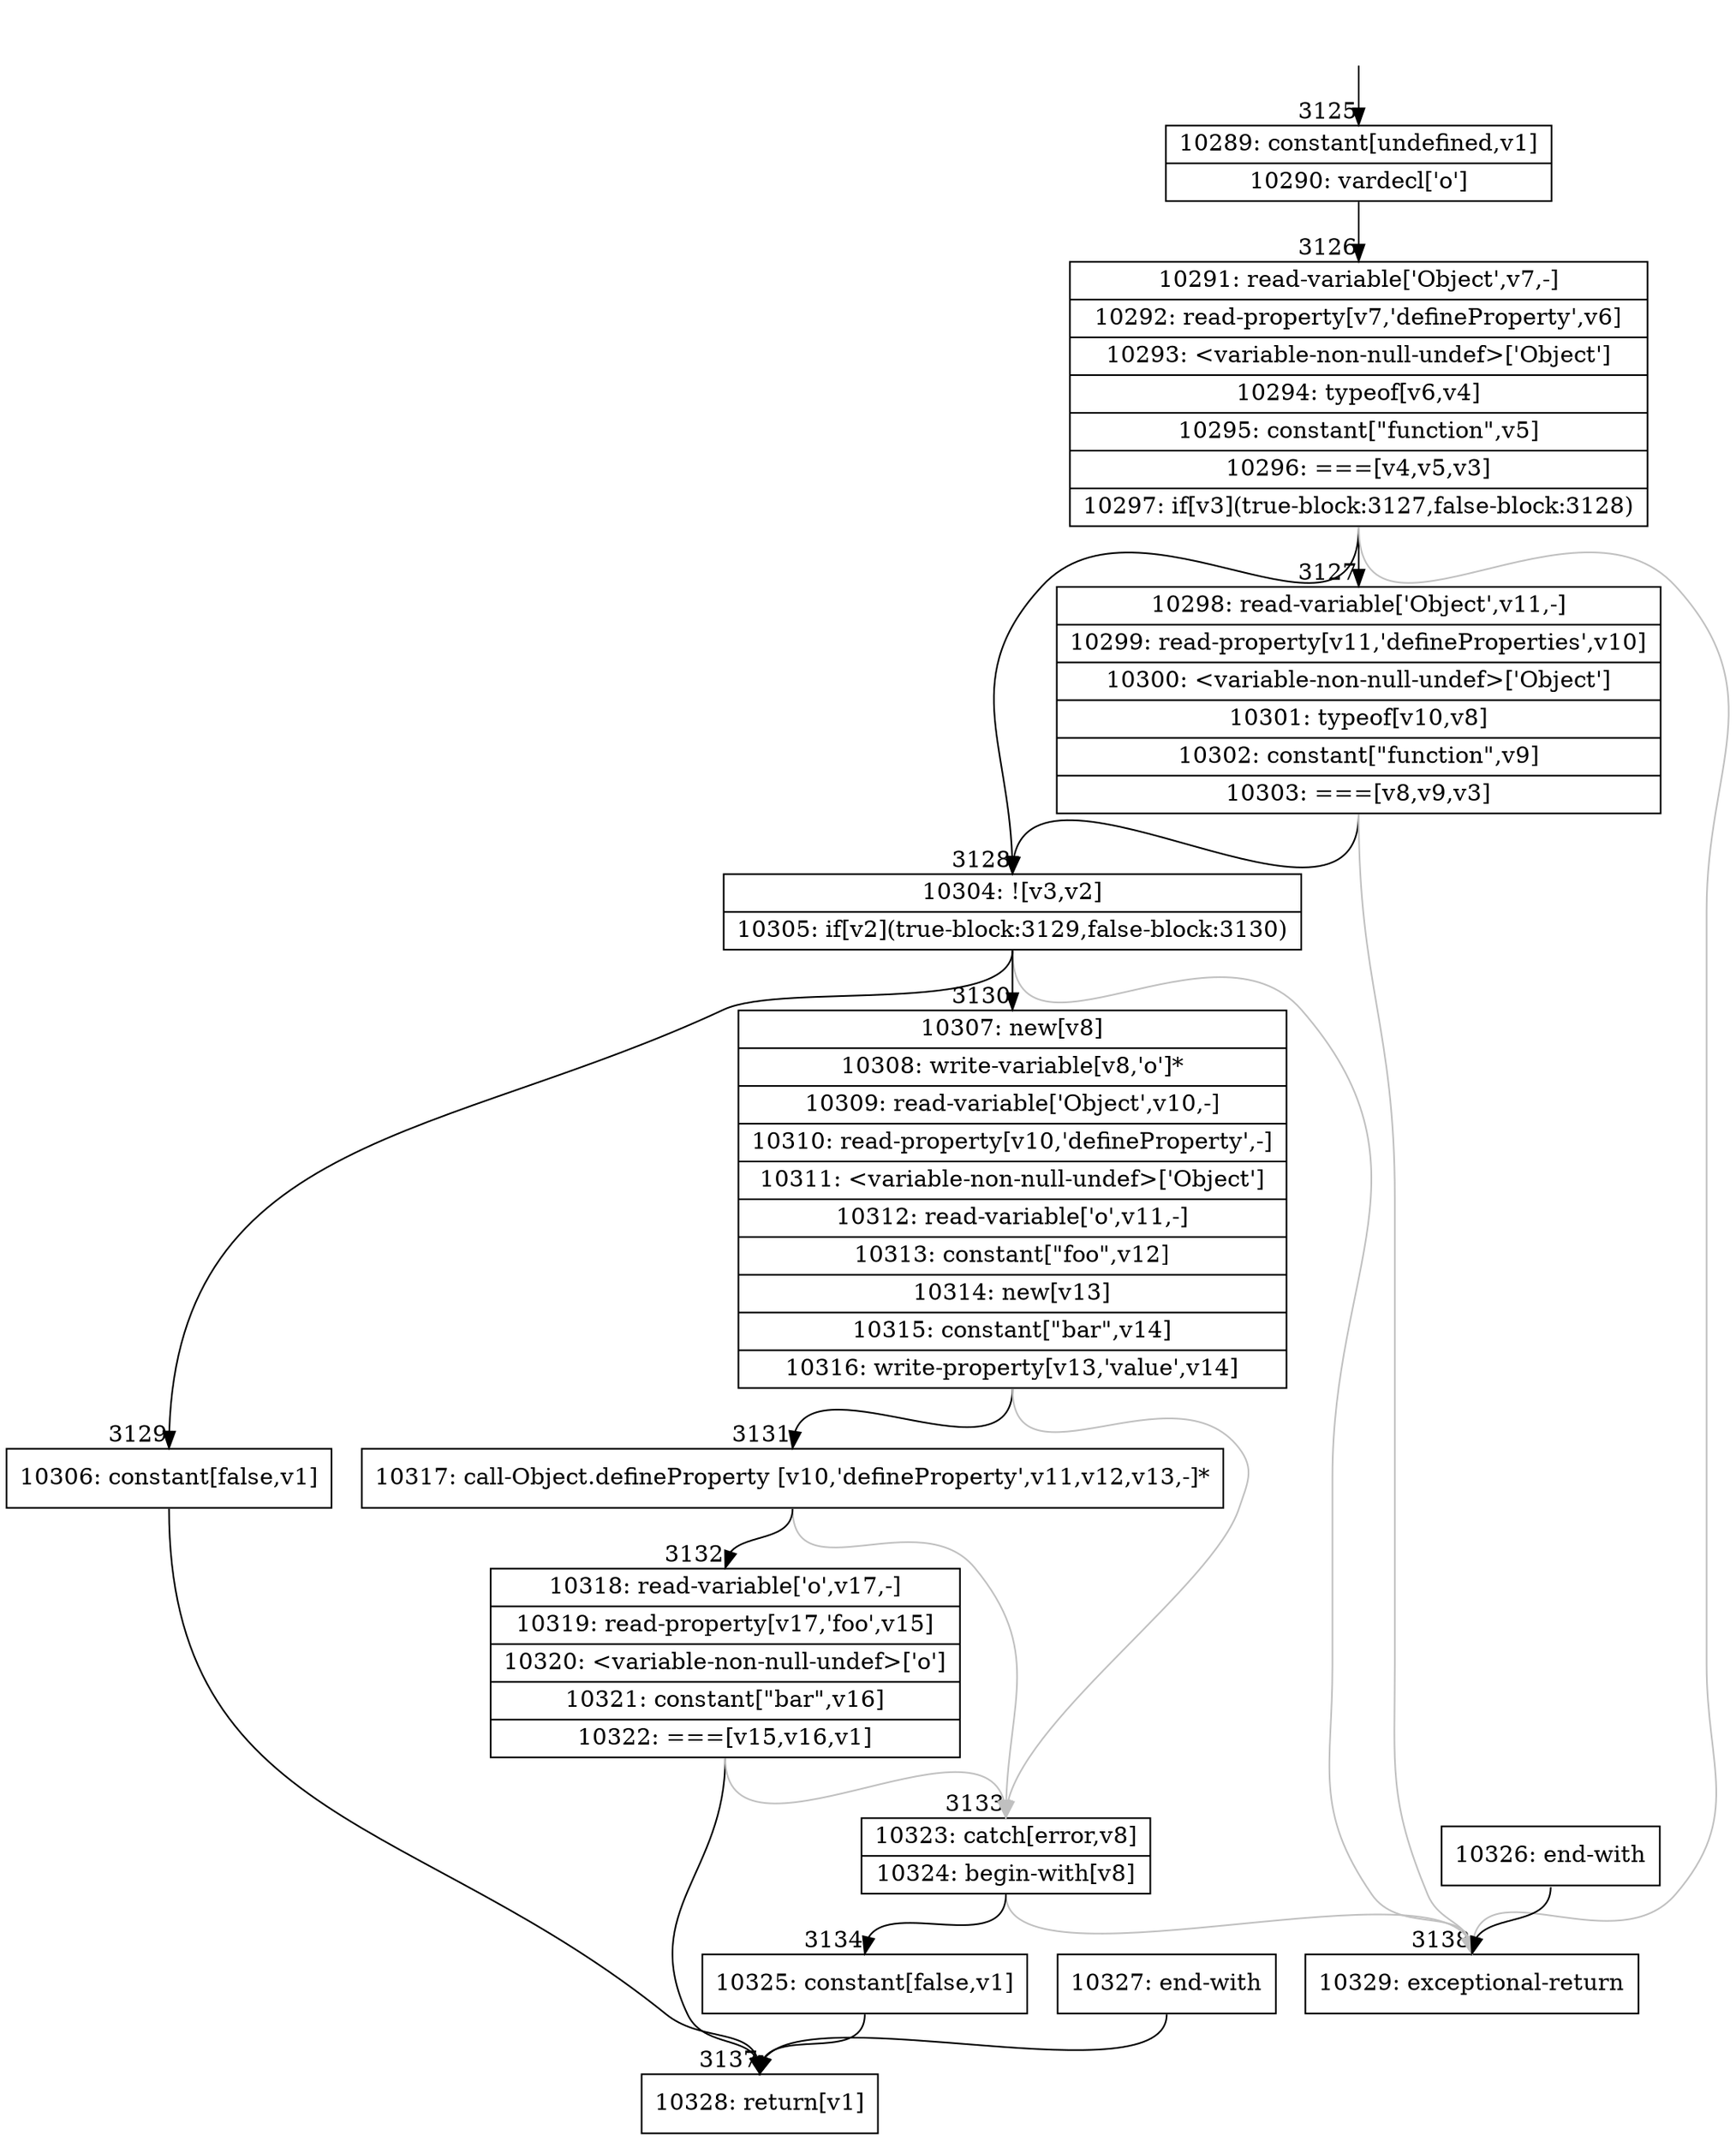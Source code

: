 digraph {
rankdir="TD"
BB_entry238[shape=none,label=""];
BB_entry238 -> BB3125 [tailport=s, headport=n, headlabel="    3125"]
BB3125 [shape=record label="{10289: constant[undefined,v1]|10290: vardecl['o']}" ] 
BB3125 -> BB3126 [tailport=s, headport=n, headlabel="      3126"]
BB3126 [shape=record label="{10291: read-variable['Object',v7,-]|10292: read-property[v7,'defineProperty',v6]|10293: \<variable-non-null-undef\>['Object']|10294: typeof[v6,v4]|10295: constant[\"function\",v5]|10296: ===[v4,v5,v3]|10297: if[v3](true-block:3127,false-block:3128)}" ] 
BB3126 -> BB3128 [tailport=s, headport=n, headlabel="      3128"]
BB3126 -> BB3127 [tailport=s, headport=n, headlabel="      3127"]
BB3126 -> BB3138 [tailport=s, headport=n, color=gray, headlabel="      3138"]
BB3127 [shape=record label="{10298: read-variable['Object',v11,-]|10299: read-property[v11,'defineProperties',v10]|10300: \<variable-non-null-undef\>['Object']|10301: typeof[v10,v8]|10302: constant[\"function\",v9]|10303: ===[v8,v9,v3]}" ] 
BB3127 -> BB3128 [tailport=s, headport=n]
BB3127 -> BB3138 [tailport=s, headport=n, color=gray]
BB3128 [shape=record label="{10304: ![v3,v2]|10305: if[v2](true-block:3129,false-block:3130)}" ] 
BB3128 -> BB3129 [tailport=s, headport=n, headlabel="      3129"]
BB3128 -> BB3130 [tailport=s, headport=n, headlabel="      3130"]
BB3128 -> BB3138 [tailport=s, headport=n, color=gray]
BB3129 [shape=record label="{10306: constant[false,v1]}" ] 
BB3129 -> BB3137 [tailport=s, headport=n, headlabel="      3137"]
BB3130 [shape=record label="{10307: new[v8]|10308: write-variable[v8,'o']*|10309: read-variable['Object',v10,-]|10310: read-property[v10,'defineProperty',-]|10311: \<variable-non-null-undef\>['Object']|10312: read-variable['o',v11,-]|10313: constant[\"foo\",v12]|10314: new[v13]|10315: constant[\"bar\",v14]|10316: write-property[v13,'value',v14]}" ] 
BB3130 -> BB3131 [tailport=s, headport=n, headlabel="      3131"]
BB3130 -> BB3133 [tailport=s, headport=n, color=gray, headlabel="      3133"]
BB3131 [shape=record label="{10317: call-Object.defineProperty [v10,'defineProperty',v11,v12,v13,-]*}" ] 
BB3131 -> BB3132 [tailport=s, headport=n, headlabel="      3132"]
BB3131 -> BB3133 [tailport=s, headport=n, color=gray]
BB3132 [shape=record label="{10318: read-variable['o',v17,-]|10319: read-property[v17,'foo',v15]|10320: \<variable-non-null-undef\>['o']|10321: constant[\"bar\",v16]|10322: ===[v15,v16,v1]}" ] 
BB3132 -> BB3137 [tailport=s, headport=n]
BB3132 -> BB3133 [tailport=s, headport=n, color=gray]
BB3133 [shape=record label="{10323: catch[error,v8]|10324: begin-with[v8]}" ] 
BB3133 -> BB3134 [tailport=s, headport=n, headlabel="      3134"]
BB3133 -> BB3138 [tailport=s, headport=n, color=gray]
BB3134 [shape=record label="{10325: constant[false,v1]}" ] 
BB3134 -> BB3137 [tailport=s, headport=n]
BB3135 [shape=record label="{10326: end-with}" ] 
BB3135 -> BB3138 [tailport=s, headport=n]
BB3136 [shape=record label="{10327: end-with}" ] 
BB3136 -> BB3137 [tailport=s, headport=n]
BB3137 [shape=record label="{10328: return[v1]}" ] 
BB3138 [shape=record label="{10329: exceptional-return}" ] 
//#$~ 2706
}
